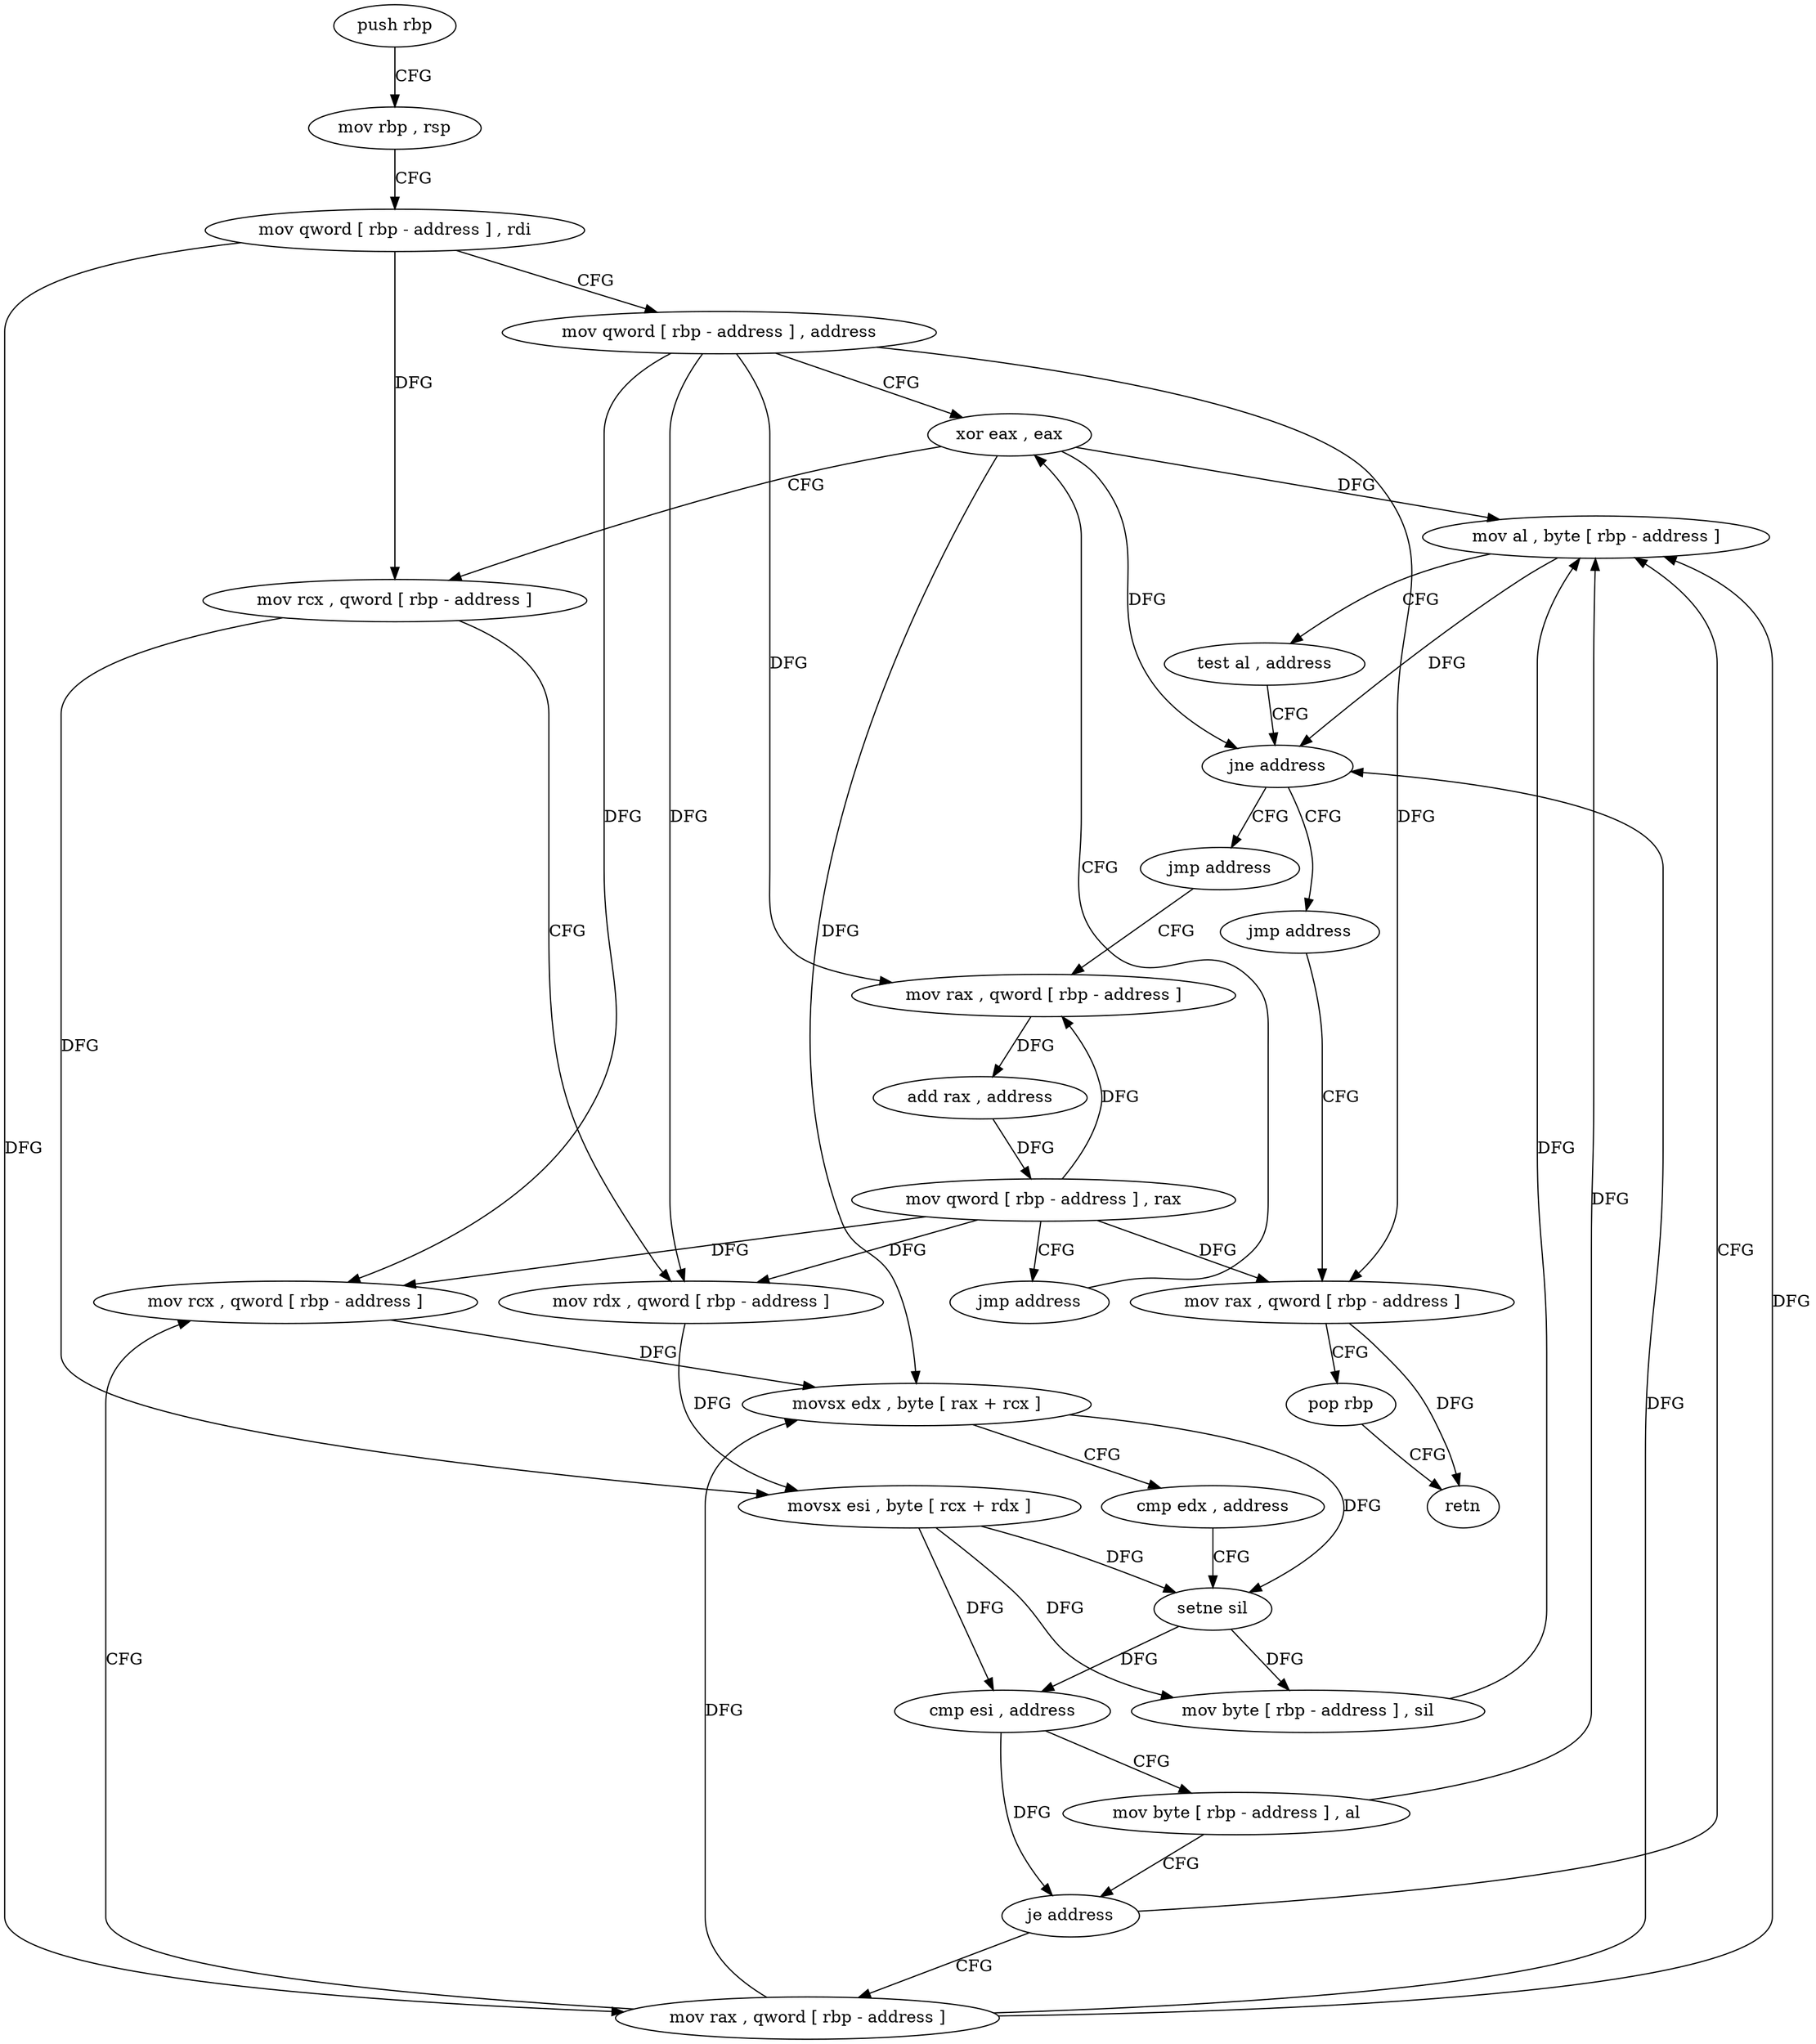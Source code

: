 digraph "func" {
"4203232" [label = "push rbp" ]
"4203233" [label = "mov rbp , rsp" ]
"4203236" [label = "mov qword [ rbp - address ] , rdi" ]
"4203240" [label = "mov qword [ rbp - address ] , address" ]
"4203248" [label = "xor eax , eax" ]
"4203297" [label = "mov al , byte [ rbp - address ]" ]
"4203300" [label = "test al , address" ]
"4203302" [label = "jne address" ]
"4203313" [label = "jmp address" ]
"4203308" [label = "jmp address" ]
"4203274" [label = "mov rax , qword [ rbp - address ]" ]
"4203278" [label = "mov rcx , qword [ rbp - address ]" ]
"4203282" [label = "movsx edx , byte [ rax + rcx ]" ]
"4203286" [label = "cmp edx , address" ]
"4203289" [label = "setne sil" ]
"4203293" [label = "mov byte [ rbp - address ] , sil" ]
"4203318" [label = "mov rax , qword [ rbp - address ]" ]
"4203337" [label = "mov rax , qword [ rbp - address ]" ]
"4203322" [label = "add rax , address" ]
"4203328" [label = "mov qword [ rbp - address ] , rax" ]
"4203332" [label = "jmp address" ]
"4203341" [label = "pop rbp" ]
"4203342" [label = "retn" ]
"4203250" [label = "mov rcx , qword [ rbp - address ]" ]
"4203254" [label = "mov rdx , qword [ rbp - address ]" ]
"4203258" [label = "movsx esi , byte [ rcx + rdx ]" ]
"4203262" [label = "cmp esi , address" ]
"4203265" [label = "mov byte [ rbp - address ] , al" ]
"4203268" [label = "je address" ]
"4203232" -> "4203233" [ label = "CFG" ]
"4203233" -> "4203236" [ label = "CFG" ]
"4203236" -> "4203240" [ label = "CFG" ]
"4203236" -> "4203250" [ label = "DFG" ]
"4203236" -> "4203274" [ label = "DFG" ]
"4203240" -> "4203248" [ label = "CFG" ]
"4203240" -> "4203254" [ label = "DFG" ]
"4203240" -> "4203278" [ label = "DFG" ]
"4203240" -> "4203318" [ label = "DFG" ]
"4203240" -> "4203337" [ label = "DFG" ]
"4203248" -> "4203250" [ label = "CFG" ]
"4203248" -> "4203297" [ label = "DFG" ]
"4203248" -> "4203302" [ label = "DFG" ]
"4203248" -> "4203282" [ label = "DFG" ]
"4203297" -> "4203300" [ label = "CFG" ]
"4203297" -> "4203302" [ label = "DFG" ]
"4203300" -> "4203302" [ label = "CFG" ]
"4203302" -> "4203313" [ label = "CFG" ]
"4203302" -> "4203308" [ label = "CFG" ]
"4203313" -> "4203318" [ label = "CFG" ]
"4203308" -> "4203337" [ label = "CFG" ]
"4203274" -> "4203278" [ label = "CFG" ]
"4203274" -> "4203302" [ label = "DFG" ]
"4203274" -> "4203297" [ label = "DFG" ]
"4203274" -> "4203282" [ label = "DFG" ]
"4203278" -> "4203282" [ label = "DFG" ]
"4203282" -> "4203286" [ label = "CFG" ]
"4203282" -> "4203289" [ label = "DFG" ]
"4203286" -> "4203289" [ label = "CFG" ]
"4203289" -> "4203293" [ label = "DFG" ]
"4203289" -> "4203262" [ label = "DFG" ]
"4203293" -> "4203297" [ label = "DFG" ]
"4203318" -> "4203322" [ label = "DFG" ]
"4203337" -> "4203341" [ label = "CFG" ]
"4203337" -> "4203342" [ label = "DFG" ]
"4203322" -> "4203328" [ label = "DFG" ]
"4203328" -> "4203332" [ label = "CFG" ]
"4203328" -> "4203254" [ label = "DFG" ]
"4203328" -> "4203278" [ label = "DFG" ]
"4203328" -> "4203318" [ label = "DFG" ]
"4203328" -> "4203337" [ label = "DFG" ]
"4203332" -> "4203248" [ label = "CFG" ]
"4203341" -> "4203342" [ label = "CFG" ]
"4203250" -> "4203254" [ label = "CFG" ]
"4203250" -> "4203258" [ label = "DFG" ]
"4203254" -> "4203258" [ label = "DFG" ]
"4203258" -> "4203262" [ label = "DFG" ]
"4203258" -> "4203289" [ label = "DFG" ]
"4203258" -> "4203293" [ label = "DFG" ]
"4203262" -> "4203265" [ label = "CFG" ]
"4203262" -> "4203268" [ label = "DFG" ]
"4203265" -> "4203268" [ label = "CFG" ]
"4203265" -> "4203297" [ label = "DFG" ]
"4203268" -> "4203297" [ label = "CFG" ]
"4203268" -> "4203274" [ label = "CFG" ]
}
